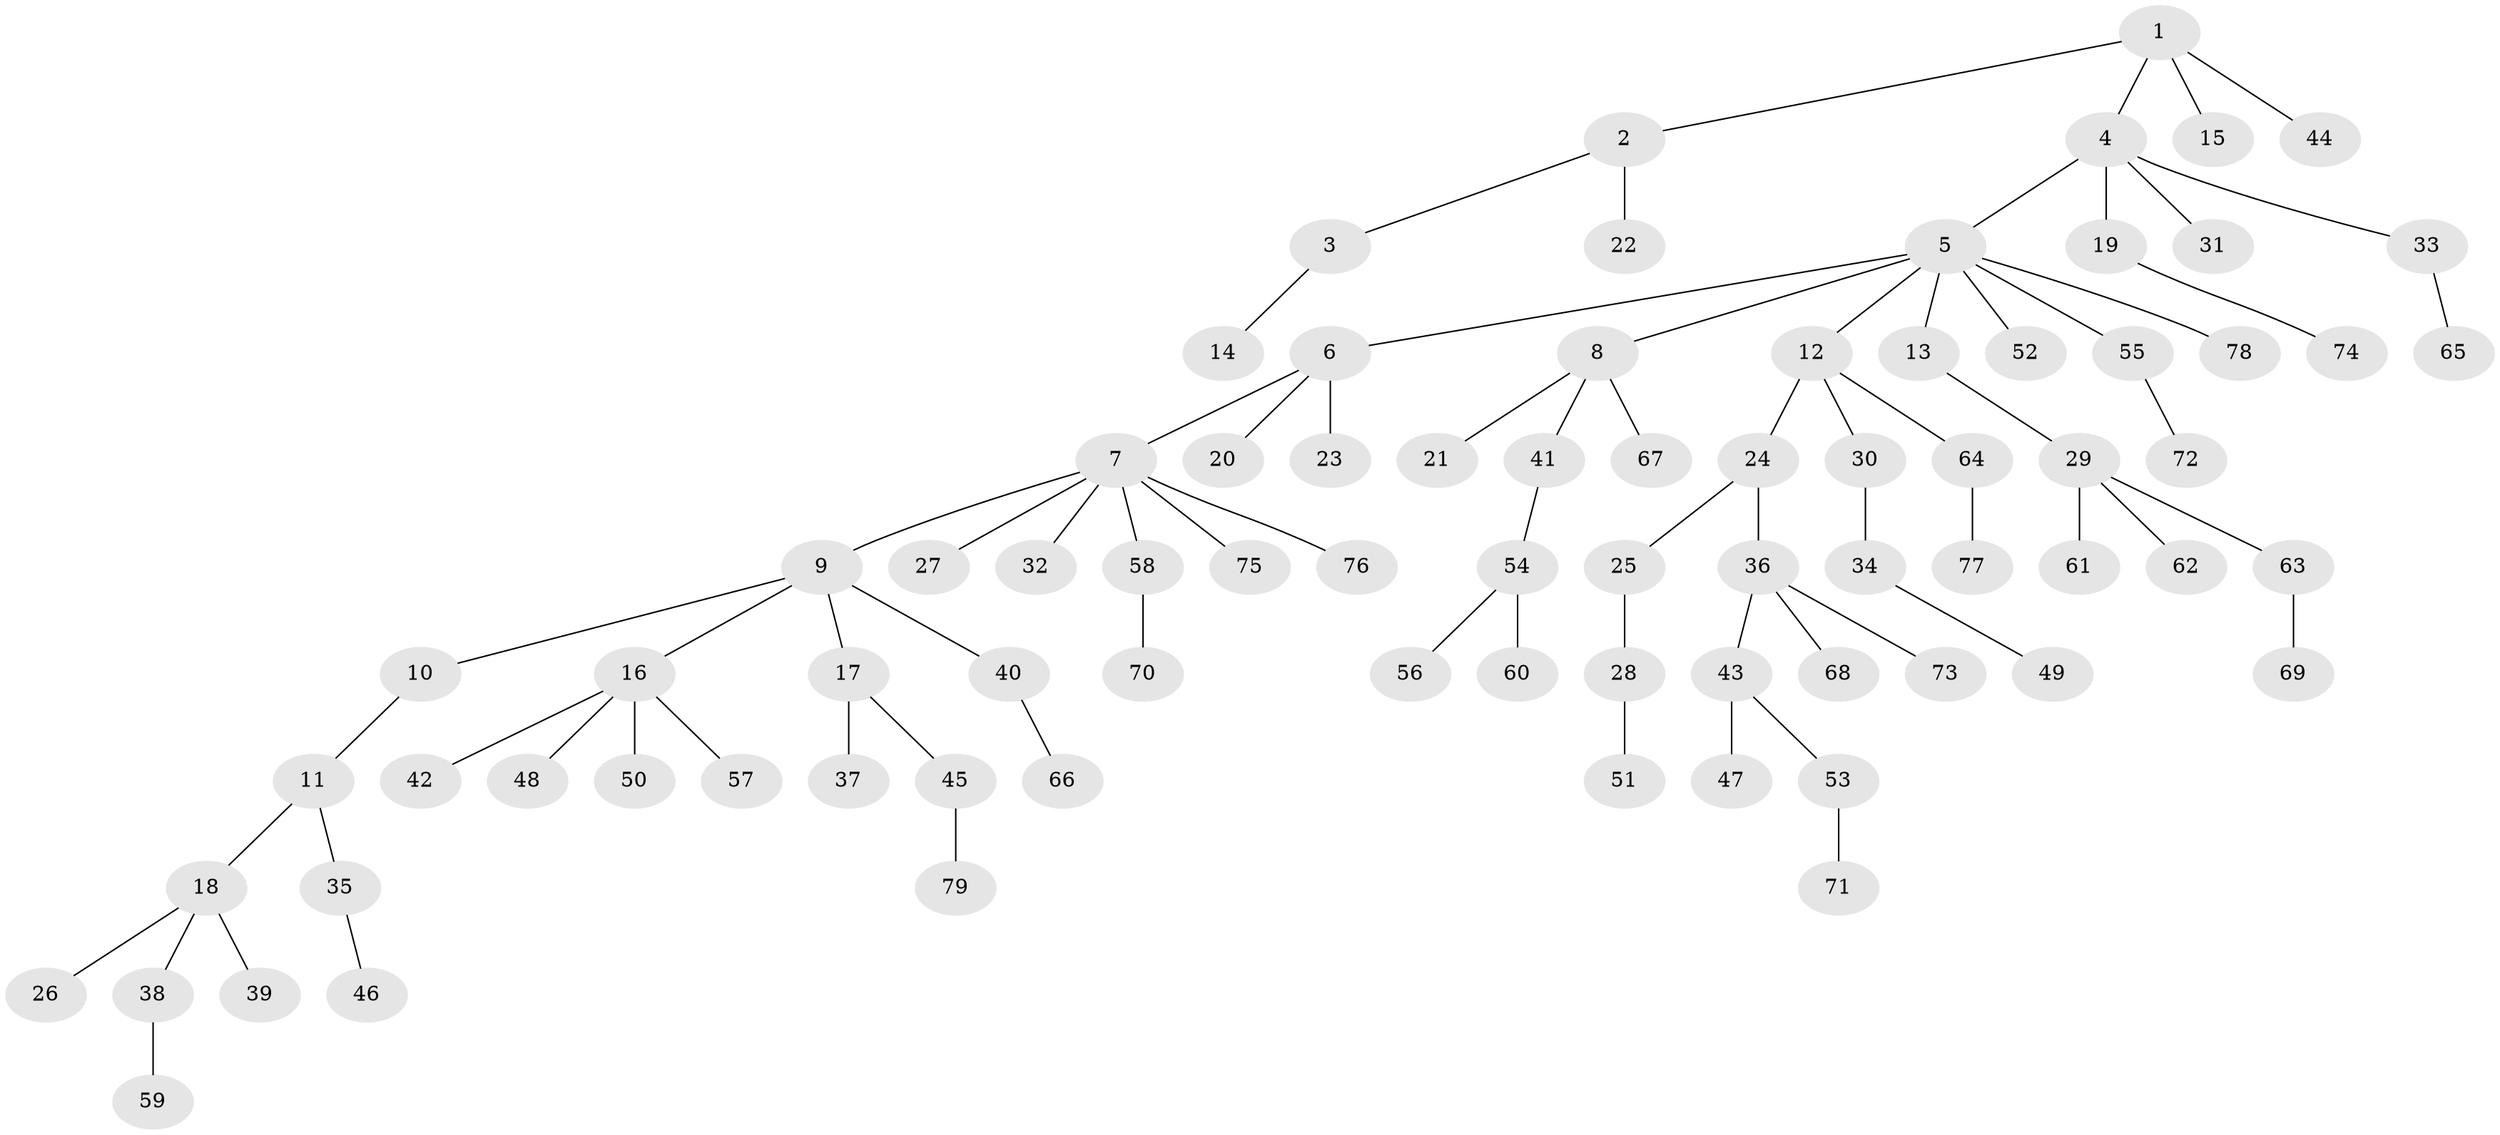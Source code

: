 // Generated by graph-tools (version 1.1) at 2025/02/03/09/25 03:02:29]
// undirected, 79 vertices, 78 edges
graph export_dot {
graph [start="1"]
  node [color=gray90,style=filled];
  1;
  2;
  3;
  4;
  5;
  6;
  7;
  8;
  9;
  10;
  11;
  12;
  13;
  14;
  15;
  16;
  17;
  18;
  19;
  20;
  21;
  22;
  23;
  24;
  25;
  26;
  27;
  28;
  29;
  30;
  31;
  32;
  33;
  34;
  35;
  36;
  37;
  38;
  39;
  40;
  41;
  42;
  43;
  44;
  45;
  46;
  47;
  48;
  49;
  50;
  51;
  52;
  53;
  54;
  55;
  56;
  57;
  58;
  59;
  60;
  61;
  62;
  63;
  64;
  65;
  66;
  67;
  68;
  69;
  70;
  71;
  72;
  73;
  74;
  75;
  76;
  77;
  78;
  79;
  1 -- 2;
  1 -- 4;
  1 -- 15;
  1 -- 44;
  2 -- 3;
  2 -- 22;
  3 -- 14;
  4 -- 5;
  4 -- 19;
  4 -- 31;
  4 -- 33;
  5 -- 6;
  5 -- 8;
  5 -- 12;
  5 -- 13;
  5 -- 52;
  5 -- 55;
  5 -- 78;
  6 -- 7;
  6 -- 20;
  6 -- 23;
  7 -- 9;
  7 -- 27;
  7 -- 32;
  7 -- 58;
  7 -- 75;
  7 -- 76;
  8 -- 21;
  8 -- 41;
  8 -- 67;
  9 -- 10;
  9 -- 16;
  9 -- 17;
  9 -- 40;
  10 -- 11;
  11 -- 18;
  11 -- 35;
  12 -- 24;
  12 -- 30;
  12 -- 64;
  13 -- 29;
  16 -- 42;
  16 -- 48;
  16 -- 50;
  16 -- 57;
  17 -- 37;
  17 -- 45;
  18 -- 26;
  18 -- 38;
  18 -- 39;
  19 -- 74;
  24 -- 25;
  24 -- 36;
  25 -- 28;
  28 -- 51;
  29 -- 61;
  29 -- 62;
  29 -- 63;
  30 -- 34;
  33 -- 65;
  34 -- 49;
  35 -- 46;
  36 -- 43;
  36 -- 68;
  36 -- 73;
  38 -- 59;
  40 -- 66;
  41 -- 54;
  43 -- 47;
  43 -- 53;
  45 -- 79;
  53 -- 71;
  54 -- 56;
  54 -- 60;
  55 -- 72;
  58 -- 70;
  63 -- 69;
  64 -- 77;
}
